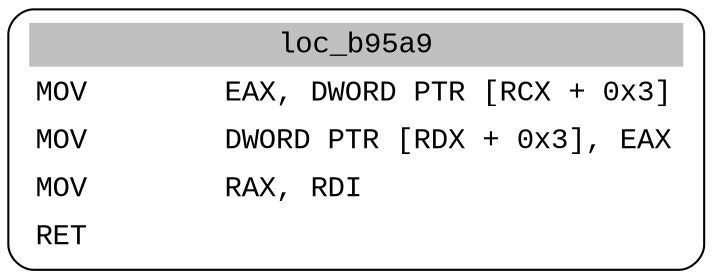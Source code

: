 digraph asm_graph {
1941 [
shape="Mrecord" fontname="Courier New"label =<<table border="0" cellborder="0" cellpadding="3"><tr><td align="center" colspan="2" bgcolor="grey">loc_b95a9</td></tr><tr><td align="left">MOV        EAX, DWORD PTR [RCX + 0x3]</td></tr><tr><td align="left">MOV        DWORD PTR [RDX + 0x3], EAX</td></tr><tr><td align="left">MOV        RAX, RDI</td></tr><tr><td align="left">RET        </td></tr></table>> ];
}